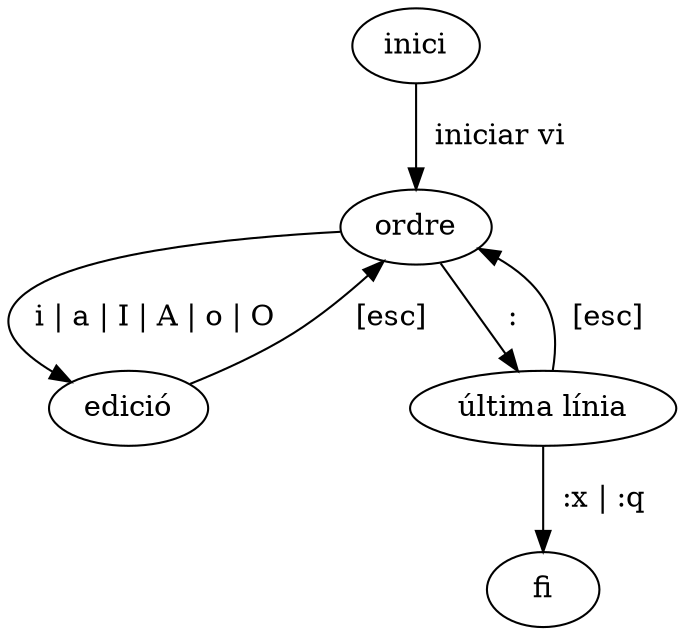  digraph G {
  inici -> ordre[label="  iniciar vi  "];
  ordre -> edició[label="  i | a | I | A | o | O  "];
  edició -> ordre[label="  [esc]  "];
  ordre ->  "última línia"[label="  :  "];
  "última línia" -> ordre[label="  [esc]  "];
  "última línia" ->fi[label="  :x | :q  "];
 }

